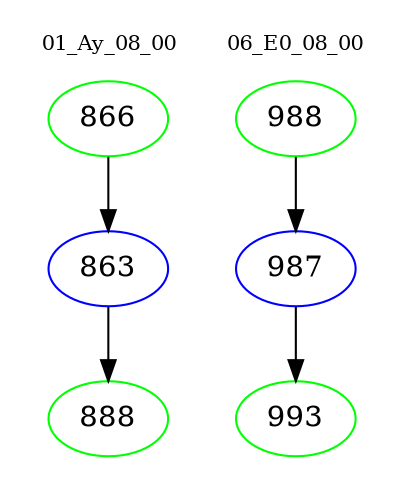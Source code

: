 digraph{
subgraph cluster_0 {
color = white
label = "01_Ay_08_00";
fontsize=10;
T0_866 [label="866", color="green"]
T0_866 -> T0_863 [color="black"]
T0_863 [label="863", color="blue"]
T0_863 -> T0_888 [color="black"]
T0_888 [label="888", color="green"]
}
subgraph cluster_1 {
color = white
label = "06_E0_08_00";
fontsize=10;
T1_988 [label="988", color="green"]
T1_988 -> T1_987 [color="black"]
T1_987 [label="987", color="blue"]
T1_987 -> T1_993 [color="black"]
T1_993 [label="993", color="green"]
}
}
